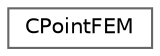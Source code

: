 digraph "Graphical Class Hierarchy"
{
 // LATEX_PDF_SIZE
  bgcolor="transparent";
  edge [fontname=Helvetica,fontsize=10,labelfontname=Helvetica,labelfontsize=10];
  node [fontname=Helvetica,fontsize=10,shape=box,height=0.2,width=0.4];
  rankdir="LR";
  Node0 [id="Node000000",label="CPointFEM",height=0.2,width=0.4,color="grey40", fillcolor="white", style="filled",URL="$structCPointFEM.html",tooltip="Class to a point for the FEM solver."];
}
